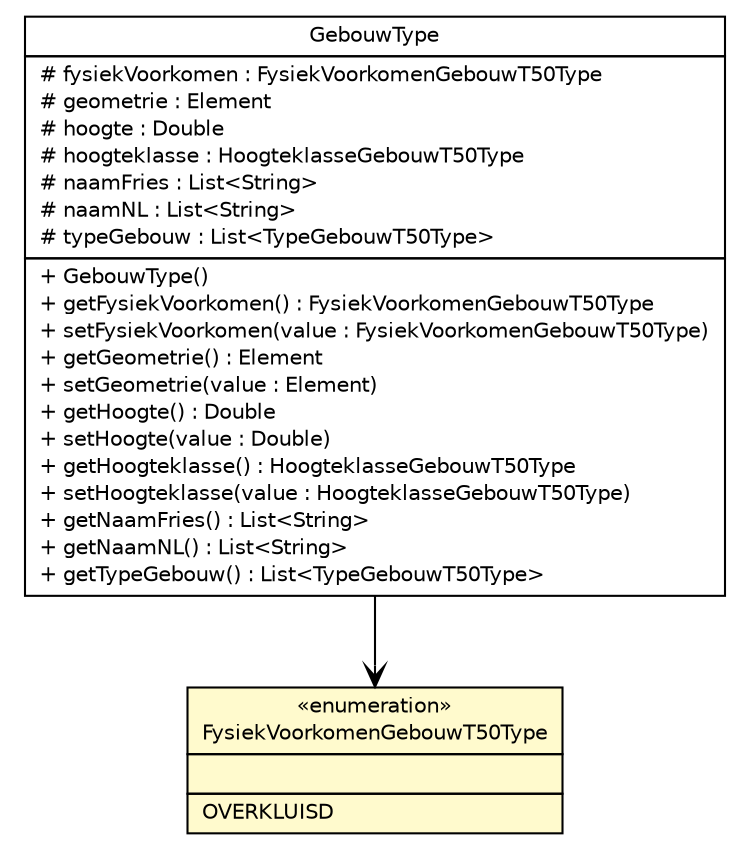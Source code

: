 #!/usr/local/bin/dot
#
# Class diagram 
# Generated by UMLGraph version R5_6-24-gf6e263 (http://www.umlgraph.org/)
#

digraph G {
	edge [fontname="Helvetica",fontsize=10,labelfontname="Helvetica",labelfontsize=10];
	node [fontname="Helvetica",fontsize=10,shape=plaintext];
	nodesep=0.25;
	ranksep=0.5;
	// nl.b3p.topnl.top50nl.FysiekVoorkomenGebouwT50Type
	c17876 [label=<<table title="nl.b3p.topnl.top50nl.FysiekVoorkomenGebouwT50Type" border="0" cellborder="1" cellspacing="0" cellpadding="2" port="p" bgcolor="lemonChiffon" href="./FysiekVoorkomenGebouwT50Type.html">
		<tr><td><table border="0" cellspacing="0" cellpadding="1">
<tr><td align="center" balign="center"> &#171;enumeration&#187; </td></tr>
<tr><td align="center" balign="center"> FysiekVoorkomenGebouwT50Type </td></tr>
		</table></td></tr>
		<tr><td><table border="0" cellspacing="0" cellpadding="1">
<tr><td align="left" balign="left">  </td></tr>
		</table></td></tr>
		<tr><td><table border="0" cellspacing="0" cellpadding="1">
<tr><td align="left" balign="left"> OVERKLUISD </td></tr>
		</table></td></tr>
		</table>>, URL="./FysiekVoorkomenGebouwT50Type.html", fontname="Helvetica", fontcolor="black", fontsize=10.0];
	// nl.b3p.topnl.top50nl.GebouwType
	c17934 [label=<<table title="nl.b3p.topnl.top50nl.GebouwType" border="0" cellborder="1" cellspacing="0" cellpadding="2" port="p" href="./GebouwType.html">
		<tr><td><table border="0" cellspacing="0" cellpadding="1">
<tr><td align="center" balign="center"> GebouwType </td></tr>
		</table></td></tr>
		<tr><td><table border="0" cellspacing="0" cellpadding="1">
<tr><td align="left" balign="left"> # fysiekVoorkomen : FysiekVoorkomenGebouwT50Type </td></tr>
<tr><td align="left" balign="left"> # geometrie : Element </td></tr>
<tr><td align="left" balign="left"> # hoogte : Double </td></tr>
<tr><td align="left" balign="left"> # hoogteklasse : HoogteklasseGebouwT50Type </td></tr>
<tr><td align="left" balign="left"> # naamFries : List&lt;String&gt; </td></tr>
<tr><td align="left" balign="left"> # naamNL : List&lt;String&gt; </td></tr>
<tr><td align="left" balign="left"> # typeGebouw : List&lt;TypeGebouwT50Type&gt; </td></tr>
		</table></td></tr>
		<tr><td><table border="0" cellspacing="0" cellpadding="1">
<tr><td align="left" balign="left"> + GebouwType() </td></tr>
<tr><td align="left" balign="left"> + getFysiekVoorkomen() : FysiekVoorkomenGebouwT50Type </td></tr>
<tr><td align="left" balign="left"> + setFysiekVoorkomen(value : FysiekVoorkomenGebouwT50Type) </td></tr>
<tr><td align="left" balign="left"> + getGeometrie() : Element </td></tr>
<tr><td align="left" balign="left"> + setGeometrie(value : Element) </td></tr>
<tr><td align="left" balign="left"> + getHoogte() : Double </td></tr>
<tr><td align="left" balign="left"> + setHoogte(value : Double) </td></tr>
<tr><td align="left" balign="left"> + getHoogteklasse() : HoogteklasseGebouwT50Type </td></tr>
<tr><td align="left" balign="left"> + setHoogteklasse(value : HoogteklasseGebouwT50Type) </td></tr>
<tr><td align="left" balign="left"> + getNaamFries() : List&lt;String&gt; </td></tr>
<tr><td align="left" balign="left"> + getNaamNL() : List&lt;String&gt; </td></tr>
<tr><td align="left" balign="left"> + getTypeGebouw() : List&lt;TypeGebouwT50Type&gt; </td></tr>
		</table></td></tr>
		</table>>, URL="./GebouwType.html", fontname="Helvetica", fontcolor="black", fontsize=10.0];
	// nl.b3p.topnl.top50nl.GebouwType NAVASSOC nl.b3p.topnl.top50nl.FysiekVoorkomenGebouwT50Type
	c17934:p -> c17876:p [taillabel="", label="", headlabel="", fontname="Helvetica", fontcolor="black", fontsize=10.0, color="black", arrowhead=open];
}


